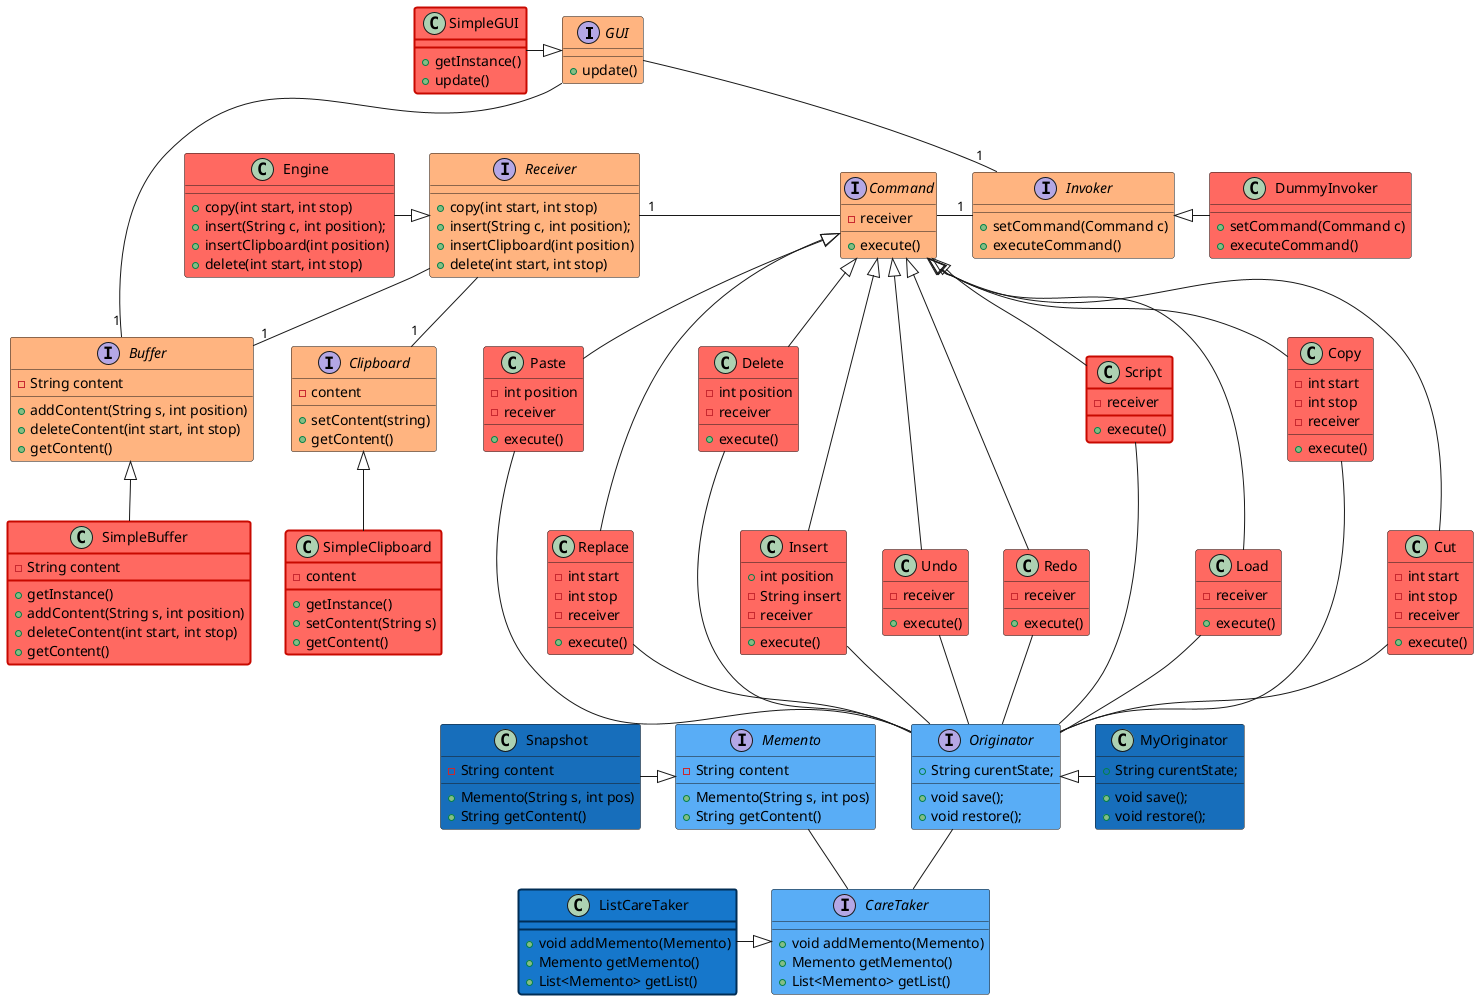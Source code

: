 @startuml
'https://plantuml.com/class-diagram
'42D65B
'09B327
interface GUI #ffb480 {
    + update()
}

interface Invoker #ffb480 {
    + setCommand(Command c)
    + executeCommand()
}

interface Command #ffb480 {
    - receiver
    + execute()
}

interface Receiver #ffb480 {
    + copy(int start, int stop)
    + insert(String c, int position);
    + insertClipboard(int position)
    + delete(int start, int stop)
}

interface Clipboard #ffb480 {
    - content
    + setContent(string)
    + getContent()
}

interface Buffer #ffb480 {
    - String content
    + addContent(String s, int position)
    + deleteContent(int start, int stop)
    + getContent()
}

interface Originator #59adf6 {
    + String curentState;
    + void save();
    + void restore();
}

interface Memento #59adf6 {
    - String content

    + Memento(String s, int pos)
    + String getContent()
}

interface CareTaker #59adf6 {
    + void addMemento(Memento)
    + Memento getMemento()
    + List<Memento> getList()
}

class SimpleGUI #ff6961;line.bold:C80900 {
    + getInstance()
    + update()
}

class Engine #ff6961 {
      + copy(int start, int stop)
      + insert(String c, int position);
      + insertClipboard(int position)
      + delete(int start, int stop)
}


class Copy #ff6961 {
    - int start
    - int stop
    - receiver
    + execute()
}

class Cut #ff6961 {
    - int start
    - int stop
    - receiver
    + execute()
}

class Paste #ff6961 {
    - int position
    - receiver
    + execute()
}

class Replace #ff6961 {
    - int start
    - int stop
    - receiver
    + execute()
}

class Delete #ff6961 {
    - int position
    - receiver
    + execute()
}

class Insert #ff6961 {
    + int position
    - String insert
    - receiver
    + execute()
}

class Undo #ff6961 {
    - receiver
    + execute()
}

class Redo #ff6961 {
    - receiver
    + execute()
}

class Script #ff6961;line.bold:C80900 {
    - receiver
    + execute()
}

class Load #ff6961 {
    - receiver
    + execute()
}

class SimpleBuffer #ff6961;line.bold:C80900 {
    - String content
    + getInstance()
    + addContent(String s, int position)
    + deleteContent(int start, int stop)
    + getContent()
}

class SimpleClipboard #ff6961;line.bold:C80900 {
    - content
    + getInstance()
    + setContent(String s)
    + getContent()
}

class DummyInvoker #ff6961 {
    + setCommand(Command c)
    + executeCommand()
}

class MyOriginator #176EBB {
    + String curentState;
    + void save();
    + void restore();
}

class Snapshot #176EBB {
    - String content

    + Memento(String s, int pos)
    + String getContent()
}

class ListCareTaker #1677CB;line.bold:002D55 {
    + void addMemento(Memento)
    + Memento getMemento()
    + List<Memento> getList()
}

GUI --- "1"Buffer
GUI --"1" Invoker

Receiver "1"- Command
Receiver -down-"1" Buffer
Receiver --down"1" Clipboard

SimpleGUI -right|> GUI

Engine -right-|> Receiver

Invoker "1"--left Command

Copy -- Originator
Paste -- Originator
Replace -- Originator
Delete -- Originator
Cut -- Originator
Insert -- Originator
Undo -- Originator
Redo -- Originator
Script -- Originator
Load -- Originator

CareTaker -up- Originator
Memento -- CareTaker

Copy -up-|> Command
Paste -up-|> Command
Replace --up-|> Command
Delete -up-|> Command
Cut --up-|> Command
Insert -up--|> Command
Undo -up--|> Command
Redo -up--|> Command
Script -up-|> Command
Load -up--|> Command

SimpleBuffer -up-|> Buffer
SimpleClipboard -up-|> Clipboard

DummyInvoker -left|> Invoker

MyOriginator -left|> Originator
ListCareTaker -|> CareTaker
Snapshot -down|> Memento
@enduml
